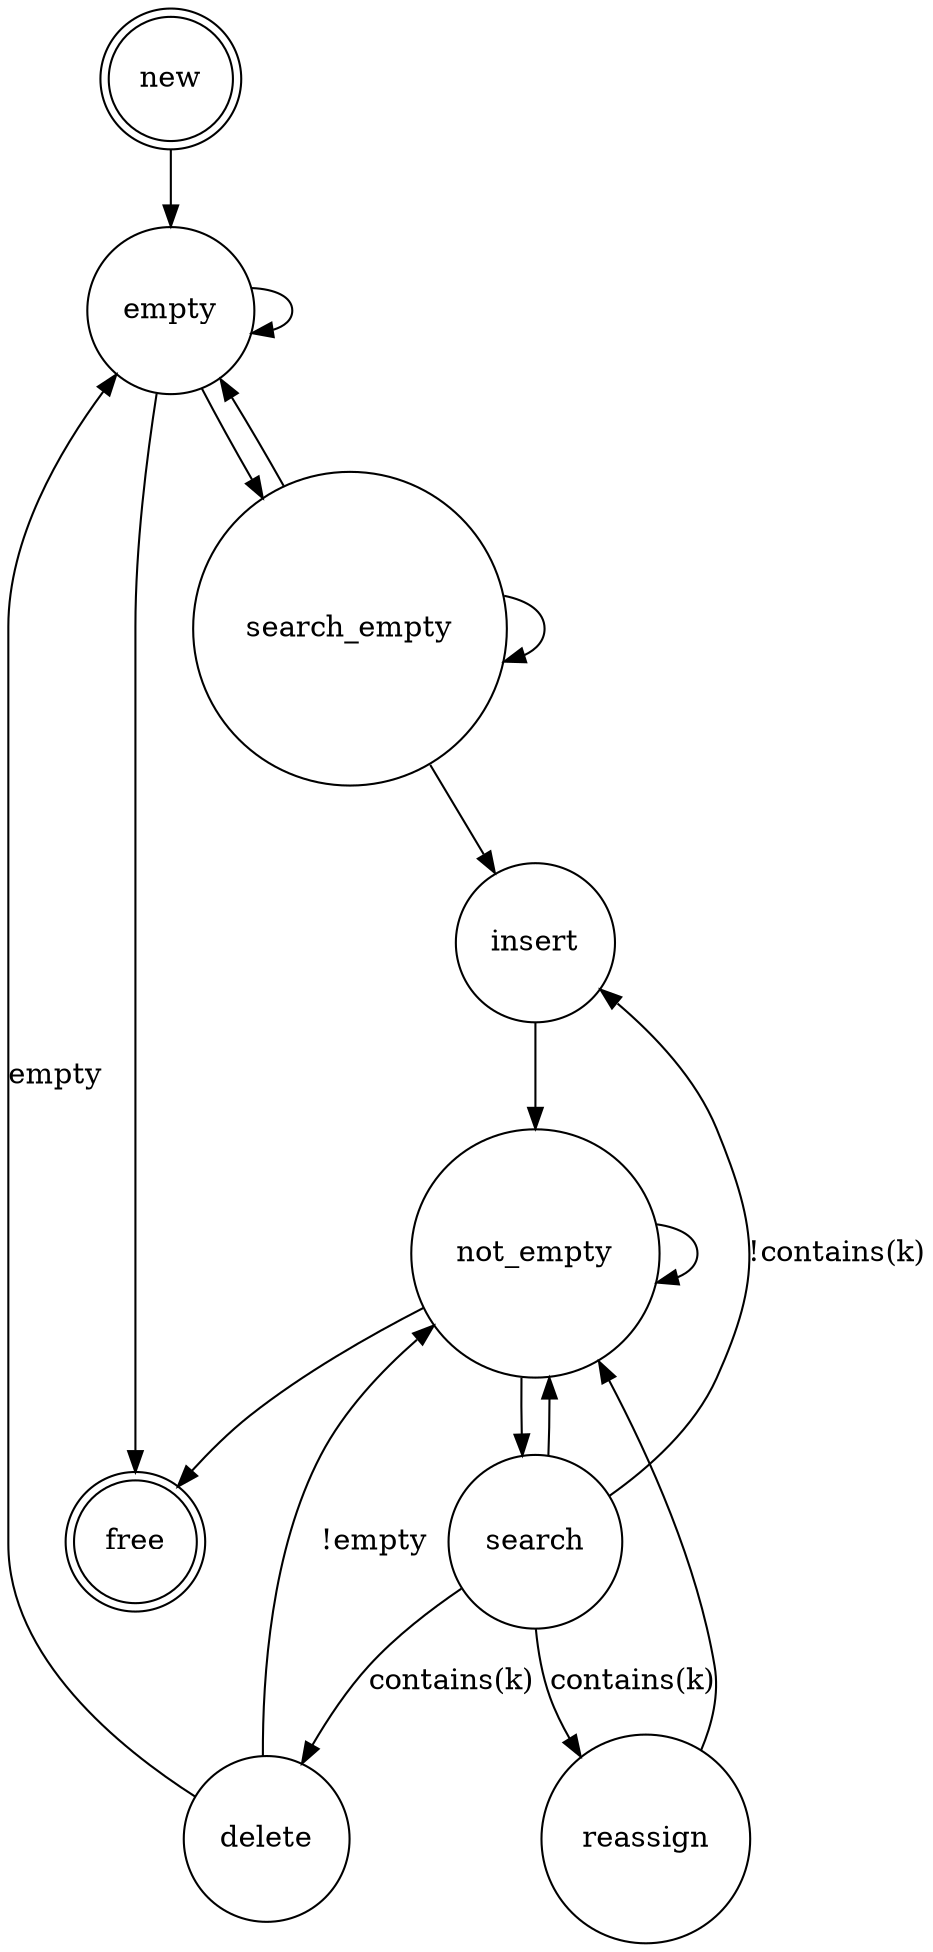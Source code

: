 digraph dictionary {
  node[shape = doublecircle] new, free;
  node[shape = circle];
  new->empty;

  not_empty->not_empty;
  not_empty->free;
  not_empty->search;

  empty->empty;
  empty->free;
  empty->search_empty;

  delete->empty[label = "empty"] delete->not_empty[label = "!empty"] search
      ->not_empty;
  search->delete[label = "contains(k)"];
  search->insert[label = "!contains(k)"];
  search->reassign[label = "contains(k)"];

  search_empty->empty;
  search_empty->search_empty;
  search_empty->insert;

  insert->not_empty;

  reassign->not_empty;
}
